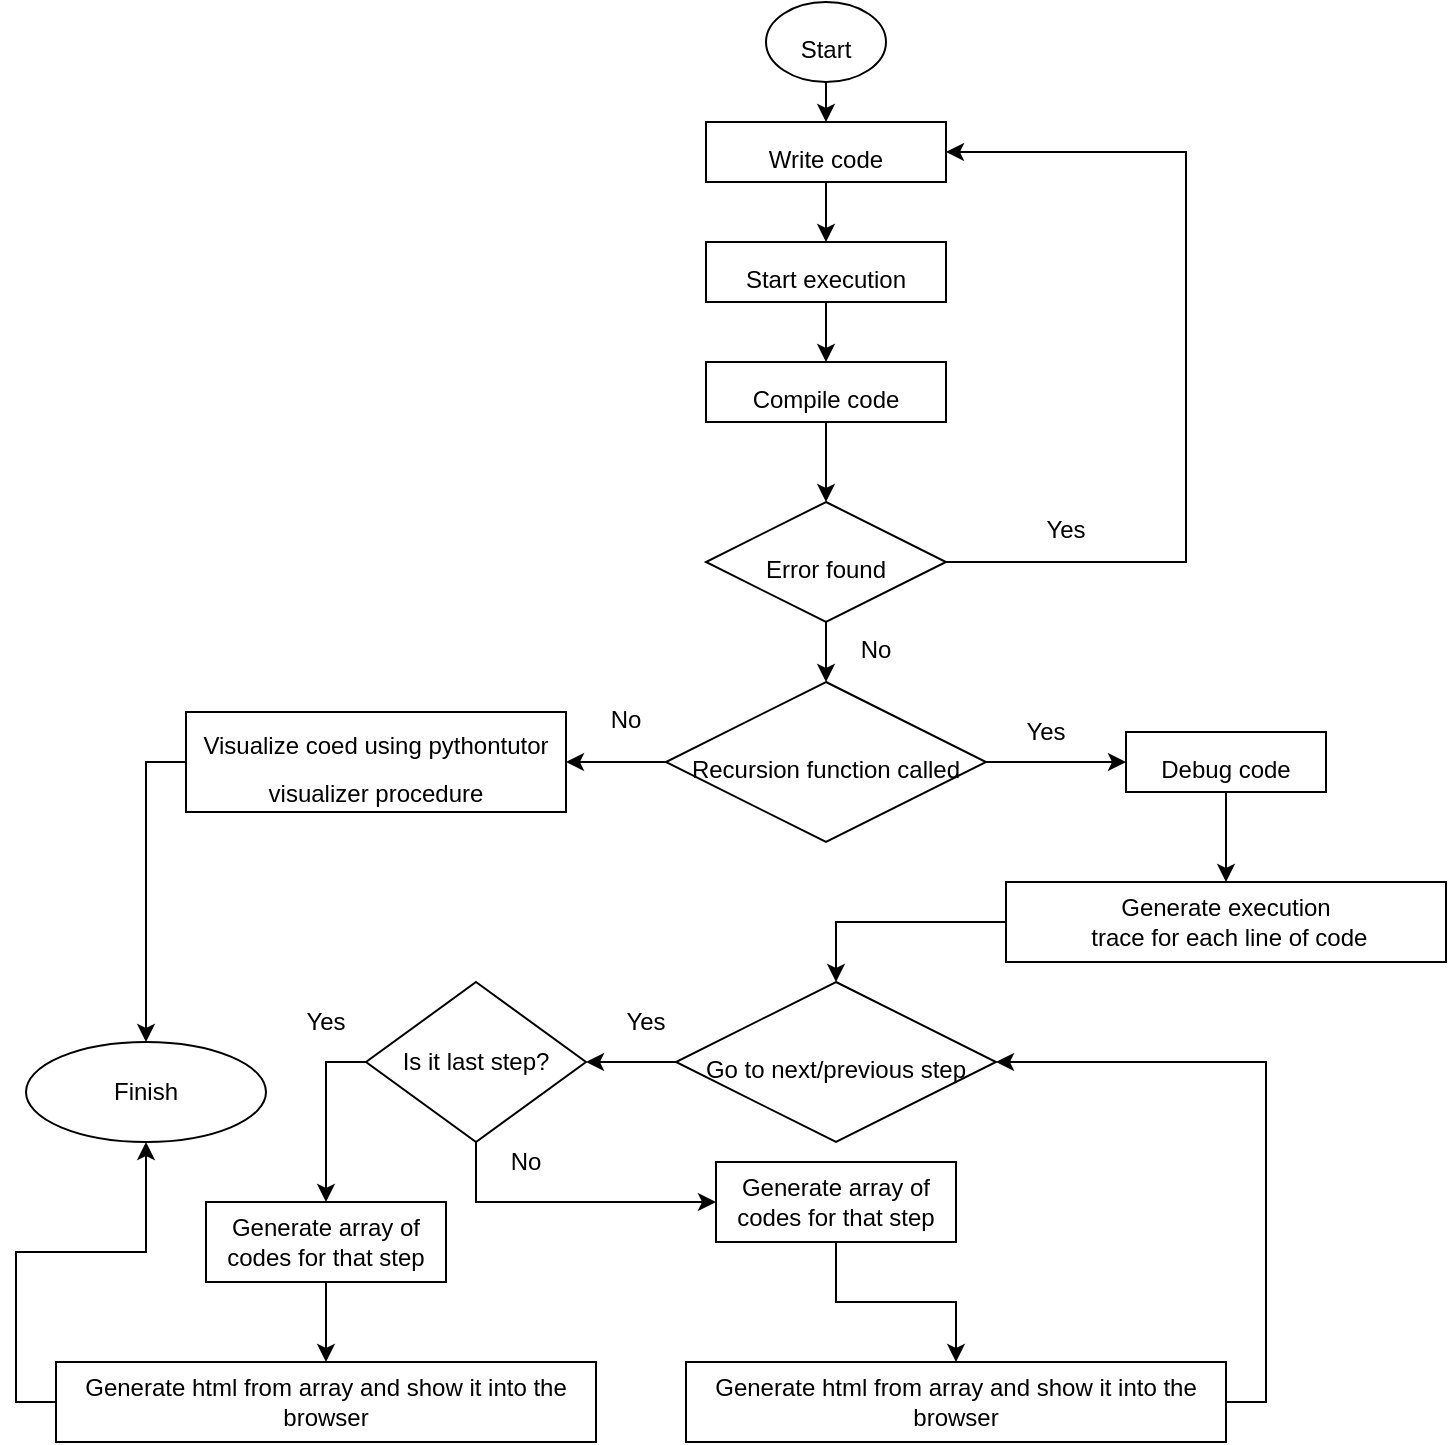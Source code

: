 <mxfile version="10.6.7" type="github"><diagram id="emiTmoQZW-bPFUasPj1O" name="Page-1"><mxGraphModel dx="840" dy="431" grid="1" gridSize="10" guides="1" tooltips="1" connect="1" arrows="1" fold="1" page="1" pageScale="1" pageWidth="1100" pageHeight="850" math="0" shadow="0"><root><mxCell id="0"/><mxCell id="1" parent="0"/><mxCell id="nHGp_tEaqUK257YJHHtw-5" style="edgeStyle=orthogonalEdgeStyle;rounded=0;orthogonalLoop=1;jettySize=auto;html=1;exitX=0.5;exitY=1;exitDx=0;exitDy=0;entryX=0.5;entryY=0;entryDx=0;entryDy=0;fontSize=20;" parent="1" source="nHGp_tEaqUK257YJHHtw-1" target="nHGp_tEaqUK257YJHHtw-4" edge="1"><mxGeometry relative="1" as="geometry"/></mxCell><mxCell id="nHGp_tEaqUK257YJHHtw-1" value="&lt;font style=&quot;font-size: 12px&quot;&gt;Start&lt;/font&gt;" style="ellipse;whiteSpace=wrap;html=1;fontSize=20;" parent="1" vertex="1"><mxGeometry x="390" y="70" width="60" height="40" as="geometry"/></mxCell><mxCell id="nHGp_tEaqUK257YJHHtw-7" style="edgeStyle=orthogonalEdgeStyle;rounded=0;orthogonalLoop=1;jettySize=auto;html=1;exitX=0.5;exitY=1;exitDx=0;exitDy=0;fontSize=20;" parent="1" source="nHGp_tEaqUK257YJHHtw-4" target="nHGp_tEaqUK257YJHHtw-6" edge="1"><mxGeometry relative="1" as="geometry"/></mxCell><mxCell id="nHGp_tEaqUK257YJHHtw-4" value="&lt;font style=&quot;font-size: 12px&quot;&gt;Write code&lt;/font&gt;" style="rounded=0;whiteSpace=wrap;html=1;fontSize=20;" parent="1" vertex="1"><mxGeometry x="360" y="130" width="120" height="30" as="geometry"/></mxCell><mxCell id="nHGp_tEaqUK257YJHHtw-9" style="edgeStyle=orthogonalEdgeStyle;rounded=0;orthogonalLoop=1;jettySize=auto;html=1;exitX=0.5;exitY=1;exitDx=0;exitDy=0;entryX=0.5;entryY=0;entryDx=0;entryDy=0;fontSize=20;" parent="1" source="nHGp_tEaqUK257YJHHtw-6" target="nHGp_tEaqUK257YJHHtw-8" edge="1"><mxGeometry relative="1" as="geometry"/></mxCell><mxCell id="nHGp_tEaqUK257YJHHtw-6" value="&lt;font style=&quot;font-size: 12px&quot;&gt;Start execution&lt;/font&gt;" style="rounded=0;whiteSpace=wrap;html=1;fontSize=20;" parent="1" vertex="1"><mxGeometry x="360" y="190" width="120" height="30" as="geometry"/></mxCell><mxCell id="33VGHewYI8C2IyMSwz95-3" style="edgeStyle=orthogonalEdgeStyle;rounded=0;orthogonalLoop=1;jettySize=auto;html=1;exitX=0.5;exitY=1;exitDx=0;exitDy=0;fontSize=20;" parent="1" source="nHGp_tEaqUK257YJHHtw-8" target="33VGHewYI8C2IyMSwz95-2" edge="1"><mxGeometry relative="1" as="geometry"/></mxCell><mxCell id="nHGp_tEaqUK257YJHHtw-8" value="&lt;font style=&quot;font-size: 12px&quot;&gt;Compile code&lt;/font&gt;" style="rounded=0;whiteSpace=wrap;html=1;fontSize=20;" parent="1" vertex="1"><mxGeometry x="360" y="250" width="120" height="30" as="geometry"/></mxCell><mxCell id="33VGHewYI8C2IyMSwz95-7" style="edgeStyle=orthogonalEdgeStyle;rounded=0;orthogonalLoop=1;jettySize=auto;html=1;exitX=1;exitY=0.5;exitDx=0;exitDy=0;entryX=1;entryY=0.5;entryDx=0;entryDy=0;fontSize=20;" parent="1" source="33VGHewYI8C2IyMSwz95-2" target="nHGp_tEaqUK257YJHHtw-4" edge="1"><mxGeometry relative="1" as="geometry"><Array as="points"><mxPoint x="600" y="350"/><mxPoint x="600" y="145"/></Array></mxGeometry></mxCell><mxCell id="33VGHewYI8C2IyMSwz95-13" style="edgeStyle=orthogonalEdgeStyle;rounded=0;orthogonalLoop=1;jettySize=auto;html=1;exitX=0.5;exitY=1;exitDx=0;exitDy=0;entryX=0.5;entryY=0;entryDx=0;entryDy=0;fontSize=20;" parent="1" source="33VGHewYI8C2IyMSwz95-2" target="33VGHewYI8C2IyMSwz95-12" edge="1"><mxGeometry relative="1" as="geometry"/></mxCell><mxCell id="33VGHewYI8C2IyMSwz95-2" value="&lt;font style=&quot;font-size: 12px&quot;&gt;Error found&lt;/font&gt;" style="rhombus;whiteSpace=wrap;html=1;fontSize=20;" parent="1" vertex="1"><mxGeometry x="360" y="320" width="120" height="60" as="geometry"/></mxCell><mxCell id="33VGHewYI8C2IyMSwz95-8" value="&lt;font style=&quot;font-size: 12px&quot;&gt;Yes&lt;/font&gt;" style="text;html=1;strokeColor=none;fillColor=none;align=center;verticalAlign=middle;whiteSpace=wrap;rounded=0;fontSize=20;" parent="1" vertex="1"><mxGeometry x="520" y="320" width="40" height="20" as="geometry"/></mxCell><mxCell id="33VGHewYI8C2IyMSwz95-22" style="edgeStyle=orthogonalEdgeStyle;rounded=0;orthogonalLoop=1;jettySize=auto;html=1;exitX=0;exitY=0.5;exitDx=0;exitDy=0;entryX=1;entryY=0.5;entryDx=0;entryDy=0;fontSize=20;" parent="1" source="33VGHewYI8C2IyMSwz95-12" target="33VGHewYI8C2IyMSwz95-21" edge="1"><mxGeometry relative="1" as="geometry"/></mxCell><mxCell id="33VGHewYI8C2IyMSwz95-25" style="edgeStyle=orthogonalEdgeStyle;rounded=0;orthogonalLoop=1;jettySize=auto;html=1;exitX=1;exitY=0.5;exitDx=0;exitDy=0;entryX=0;entryY=0.5;entryDx=0;entryDy=0;fontSize=20;" parent="1" source="33VGHewYI8C2IyMSwz95-12" target="33VGHewYI8C2IyMSwz95-24" edge="1"><mxGeometry relative="1" as="geometry"/></mxCell><mxCell id="33VGHewYI8C2IyMSwz95-12" value="&lt;font style=&quot;font-size: 12px&quot;&gt;Recursion function called&lt;/font&gt;" style="rhombus;whiteSpace=wrap;html=1;fontSize=20;" parent="1" vertex="1"><mxGeometry x="340" y="410" width="160" height="80" as="geometry"/></mxCell><mxCell id="33VGHewYI8C2IyMSwz95-14" value="&lt;font style=&quot;font-size: 12px&quot;&gt;No&lt;/font&gt;" style="text;html=1;strokeColor=none;fillColor=none;align=center;verticalAlign=middle;whiteSpace=wrap;rounded=0;fontSize=20;" parent="1" vertex="1"><mxGeometry x="425" y="380" width="40" height="20" as="geometry"/></mxCell><mxCell id="33VGHewYI8C2IyMSwz95-39" style="edgeStyle=orthogonalEdgeStyle;rounded=0;orthogonalLoop=1;jettySize=auto;html=1;exitX=0;exitY=0.5;exitDx=0;exitDy=0;fontSize=12;" parent="1" source="33VGHewYI8C2IyMSwz95-21" target="33VGHewYI8C2IyMSwz95-37" edge="1"><mxGeometry relative="1" as="geometry"/></mxCell><mxCell id="33VGHewYI8C2IyMSwz95-21" value="&lt;font style=&quot;font-size: 12px&quot;&gt;Visualize coed using pythontutor visualizer procedure&lt;/font&gt;" style="rounded=0;whiteSpace=wrap;html=1;fontSize=20;" parent="1" vertex="1"><mxGeometry x="100" y="425" width="190" height="50" as="geometry"/></mxCell><mxCell id="33VGHewYI8C2IyMSwz95-23" value="&lt;font style=&quot;font-size: 12px&quot;&gt;No&lt;/font&gt;" style="text;html=1;strokeColor=none;fillColor=none;align=center;verticalAlign=middle;whiteSpace=wrap;rounded=0;fontSize=20;" parent="1" vertex="1"><mxGeometry x="300" y="415" width="40" height="20" as="geometry"/></mxCell><mxCell id="33VGHewYI8C2IyMSwz95-29" style="edgeStyle=orthogonalEdgeStyle;rounded=0;orthogonalLoop=1;jettySize=auto;html=1;exitX=0.5;exitY=1;exitDx=0;exitDy=0;fontSize=12;" parent="1" source="33VGHewYI8C2IyMSwz95-24" target="33VGHewYI8C2IyMSwz95-28" edge="1"><mxGeometry relative="1" as="geometry"/></mxCell><mxCell id="33VGHewYI8C2IyMSwz95-24" value="&lt;font style=&quot;font-size: 12px&quot;&gt;Debug code&lt;/font&gt;" style="rounded=0;whiteSpace=wrap;html=1;fontSize=20;" parent="1" vertex="1"><mxGeometry x="570" y="435" width="100" height="30" as="geometry"/></mxCell><mxCell id="33VGHewYI8C2IyMSwz95-26" value="Yes" style="text;html=1;strokeColor=none;fillColor=none;align=center;verticalAlign=middle;whiteSpace=wrap;rounded=0;fontSize=12;" parent="1" vertex="1"><mxGeometry x="510" y="425" width="40" height="20" as="geometry"/></mxCell><mxCell id="33VGHewYI8C2IyMSwz95-31" style="edgeStyle=orthogonalEdgeStyle;rounded=0;orthogonalLoop=1;jettySize=auto;html=1;exitX=0;exitY=0.5;exitDx=0;exitDy=0;fontSize=12;" parent="1" source="33VGHewYI8C2IyMSwz95-28" target="33VGHewYI8C2IyMSwz95-30" edge="1"><mxGeometry relative="1" as="geometry"><Array as="points"><mxPoint x="425" y="530"/></Array></mxGeometry></mxCell><mxCell id="33VGHewYI8C2IyMSwz95-28" value="Generate execution&lt;br&gt;&amp;nbsp;trace for each line of code" style="rounded=0;whiteSpace=wrap;html=1;fontSize=12;" parent="1" vertex="1"><mxGeometry x="510" y="510" width="220" height="40" as="geometry"/></mxCell><mxCell id="3PSwEsC6l5kXfJwWVg3s-3" style="edgeStyle=orthogonalEdgeStyle;rounded=0;orthogonalLoop=1;jettySize=auto;html=1;exitX=0;exitY=0.5;exitDx=0;exitDy=0;entryX=1;entryY=0.5;entryDx=0;entryDy=0;" edge="1" parent="1" source="33VGHewYI8C2IyMSwz95-30" target="3PSwEsC6l5kXfJwWVg3s-1"><mxGeometry relative="1" as="geometry"/></mxCell><mxCell id="33VGHewYI8C2IyMSwz95-30" value="&lt;font style=&quot;font-size: 12px&quot;&gt;Go to next/previous step&lt;/font&gt;" style="rhombus;whiteSpace=wrap;html=1;fontSize=20;" parent="1" vertex="1"><mxGeometry x="345" y="560" width="160" height="80" as="geometry"/></mxCell><mxCell id="33VGHewYI8C2IyMSwz95-36" style="edgeStyle=orthogonalEdgeStyle;rounded=0;orthogonalLoop=1;jettySize=auto;html=1;exitX=0.5;exitY=1;exitDx=0;exitDy=0;entryX=0.5;entryY=0;entryDx=0;entryDy=0;fontSize=12;" parent="1" source="33VGHewYI8C2IyMSwz95-32" target="33VGHewYI8C2IyMSwz95-35" edge="1"><mxGeometry relative="1" as="geometry"/></mxCell><mxCell id="33VGHewYI8C2IyMSwz95-32" value="Generate array of codes for that step" style="rounded=0;whiteSpace=wrap;html=1;fontSize=12;" parent="1" vertex="1"><mxGeometry x="365" y="650" width="120" height="40" as="geometry"/></mxCell><mxCell id="3PSwEsC6l5kXfJwWVg3s-11" style="edgeStyle=orthogonalEdgeStyle;rounded=0;orthogonalLoop=1;jettySize=auto;html=1;exitX=1;exitY=0.5;exitDx=0;exitDy=0;entryX=1;entryY=0.5;entryDx=0;entryDy=0;" edge="1" parent="1" source="33VGHewYI8C2IyMSwz95-35" target="33VGHewYI8C2IyMSwz95-30"><mxGeometry relative="1" as="geometry"><Array as="points"><mxPoint x="640" y="770"/><mxPoint x="640" y="600"/></Array></mxGeometry></mxCell><mxCell id="33VGHewYI8C2IyMSwz95-35" value="Generate html from array and show it into the browser" style="rounded=0;whiteSpace=wrap;html=1;fontSize=12;" parent="1" vertex="1"><mxGeometry x="350" y="750" width="270" height="40" as="geometry"/></mxCell><mxCell id="33VGHewYI8C2IyMSwz95-37" value="Finish" style="ellipse;whiteSpace=wrap;html=1;fontSize=12;" parent="1" vertex="1"><mxGeometry x="20" y="590" width="120" height="50" as="geometry"/></mxCell><mxCell id="3PSwEsC6l5kXfJwWVg3s-8" style="edgeStyle=orthogonalEdgeStyle;rounded=0;orthogonalLoop=1;jettySize=auto;html=1;exitX=0.5;exitY=1;exitDx=0;exitDy=0;entryX=0;entryY=0.5;entryDx=0;entryDy=0;" edge="1" parent="1" source="3PSwEsC6l5kXfJwWVg3s-1" target="33VGHewYI8C2IyMSwz95-32"><mxGeometry relative="1" as="geometry"/></mxCell><mxCell id="3PSwEsC6l5kXfJwWVg3s-14" style="edgeStyle=orthogonalEdgeStyle;rounded=0;orthogonalLoop=1;jettySize=auto;html=1;exitX=0;exitY=0.5;exitDx=0;exitDy=0;" edge="1" parent="1" source="3PSwEsC6l5kXfJwWVg3s-1" target="3PSwEsC6l5kXfJwWVg3s-12"><mxGeometry relative="1" as="geometry"/></mxCell><mxCell id="3PSwEsC6l5kXfJwWVg3s-1" value="Is it last step?" style="rhombus;whiteSpace=wrap;html=1;" vertex="1" parent="1"><mxGeometry x="190" y="560" width="110" height="80" as="geometry"/></mxCell><mxCell id="3PSwEsC6l5kXfJwWVg3s-5" value="Yes" style="text;html=1;strokeColor=none;fillColor=none;align=center;verticalAlign=middle;whiteSpace=wrap;rounded=0;" vertex="1" parent="1"><mxGeometry x="150" y="570" width="40" height="20" as="geometry"/></mxCell><mxCell id="3PSwEsC6l5kXfJwWVg3s-9" value="No" style="text;html=1;strokeColor=none;fillColor=none;align=center;verticalAlign=middle;whiteSpace=wrap;rounded=0;" vertex="1" parent="1"><mxGeometry x="250" y="640" width="40" height="20" as="geometry"/></mxCell><mxCell id="3PSwEsC6l5kXfJwWVg3s-10" value="Yes" style="text;html=1;strokeColor=none;fillColor=none;align=center;verticalAlign=middle;whiteSpace=wrap;rounded=0;" vertex="1" parent="1"><mxGeometry x="310" y="570" width="40" height="20" as="geometry"/></mxCell><mxCell id="3PSwEsC6l5kXfJwWVg3s-15" style="edgeStyle=orthogonalEdgeStyle;rounded=0;orthogonalLoop=1;jettySize=auto;html=1;exitX=0.5;exitY=1;exitDx=0;exitDy=0;entryX=0.5;entryY=0;entryDx=0;entryDy=0;" edge="1" parent="1" source="3PSwEsC6l5kXfJwWVg3s-12" target="3PSwEsC6l5kXfJwWVg3s-13"><mxGeometry relative="1" as="geometry"/></mxCell><mxCell id="3PSwEsC6l5kXfJwWVg3s-12" value="Generate array of codes for that step" style="rounded=0;whiteSpace=wrap;html=1;fontSize=12;" vertex="1" parent="1"><mxGeometry x="110" y="670" width="120" height="40" as="geometry"/></mxCell><mxCell id="3PSwEsC6l5kXfJwWVg3s-16" style="edgeStyle=orthogonalEdgeStyle;rounded=0;orthogonalLoop=1;jettySize=auto;html=1;exitX=0;exitY=0.5;exitDx=0;exitDy=0;" edge="1" parent="1" source="3PSwEsC6l5kXfJwWVg3s-13" target="33VGHewYI8C2IyMSwz95-37"><mxGeometry relative="1" as="geometry"/></mxCell><mxCell id="3PSwEsC6l5kXfJwWVg3s-13" value="Generate html from array and show it into the browser" style="rounded=0;whiteSpace=wrap;html=1;fontSize=12;" vertex="1" parent="1"><mxGeometry x="35" y="750" width="270" height="40" as="geometry"/></mxCell></root></mxGraphModel></diagram></mxfile>